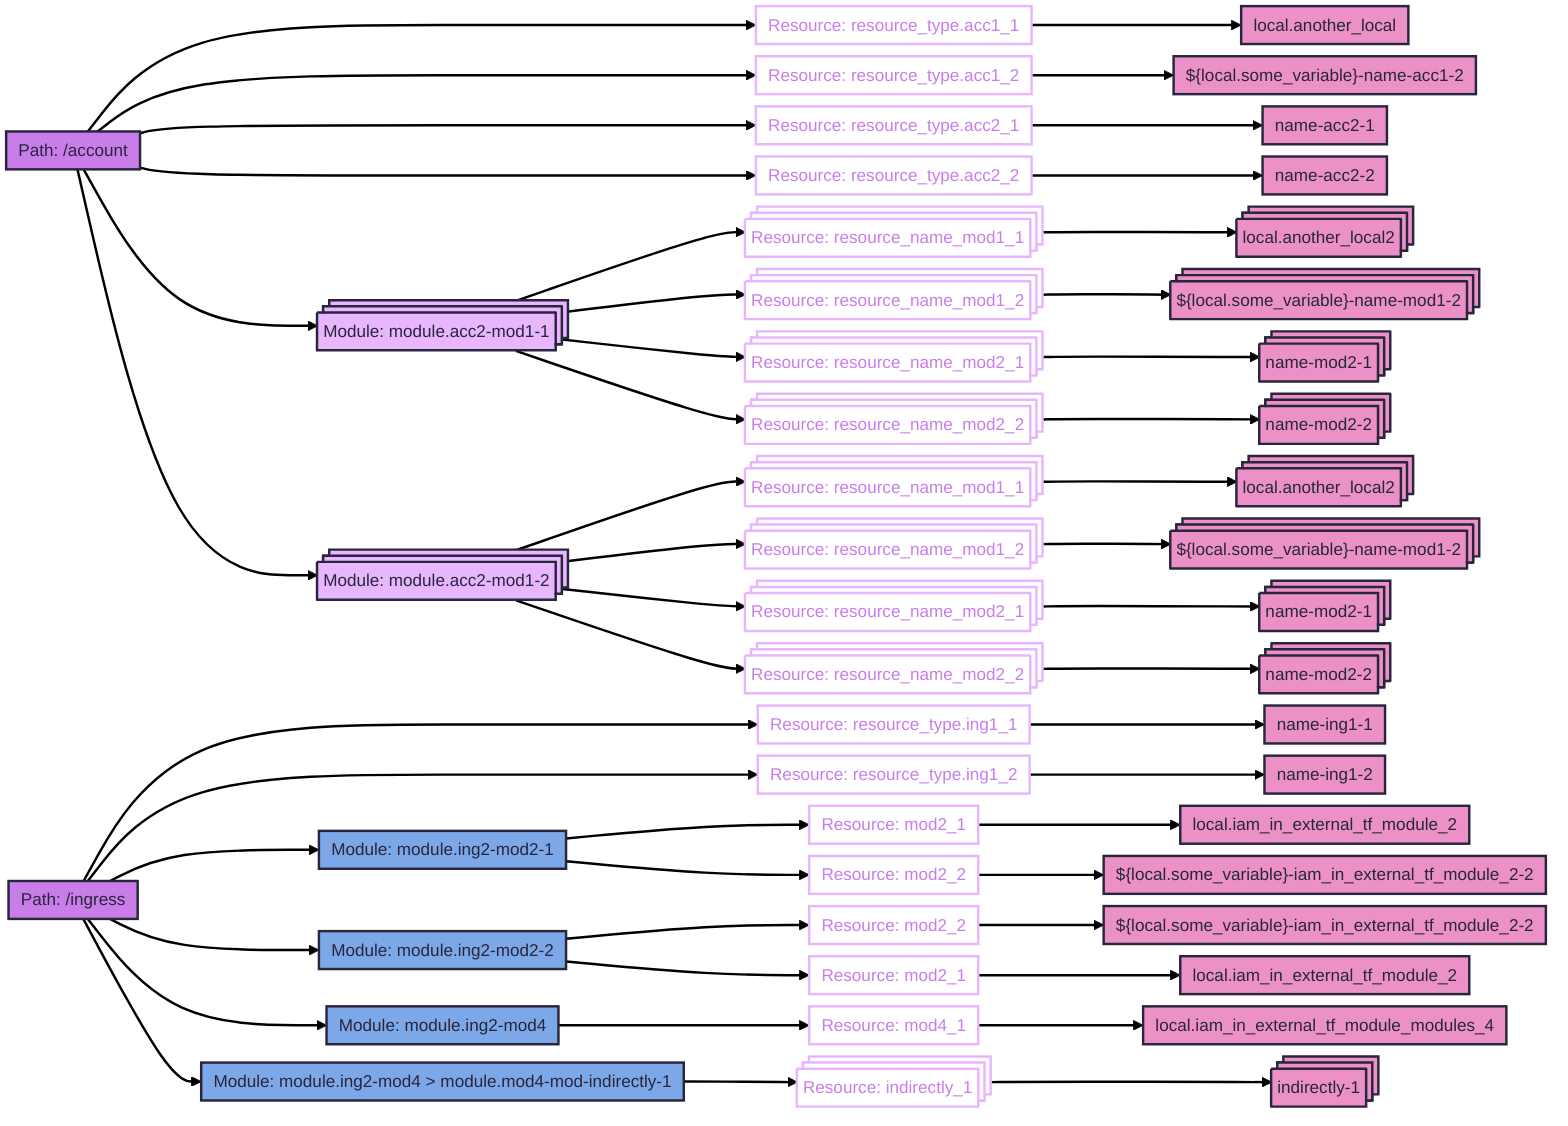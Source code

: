 ---
config:
  theme: redux
  flowchart:
    diagramPadding: 5
    padding: 5
    nodeSpacing: 10
    wrappingWidth: 700
---
flowchart LR
  classDef tf-path fill:#c87de8
  classDef tf-resource-name stroke:#e7b6fc,color:#c87de8
  classDef tf-int-mod fill:#e7b6fc
  classDef tf-ext-mod fill:#7da8e8
  classDef tf-resource-field-name fill:#eb91c7
  account["Path: /account"]:::tf-path ---> account___acc11["Resource: resource_type.acc1_1"]:::tf-resource-name --> account___acc11___FieldName["local.another_local"]:::tf-resource-field-name
  account["Path: /account"]:::tf-path ---> account___acc12["Resource: resource_type.acc1_2"]:::tf-resource-name --> account___acc12___FieldName["${local.some_variable}-name-acc1-2"]:::tf-resource-field-name
  account["Path: /account"]:::tf-path ---> account___acc21["Resource: resource_type.acc2_1"]:::tf-resource-name --> account___acc21___FieldName["name-acc2-1"]:::tf-resource-field-name
  account["Path: /account"]:::tf-path ---> account___acc22["Resource: resource_type.acc2_2"]:::tf-resource-name --> account___acc22___FieldName["name-acc2-2"]:::tf-resource-field-name
  account["Path: /account"]:::tf-path --> account___mod___accountmodulesmodule1___acc2mod11["Module: module.acc2-mod1-1"]:::tf-int-mod@{ shape: procs }
  account___mod___accountmodulesmodule1___acc2mod11["Module: module.acc2-mod1-1"]:::tf-int-mod@{ shape: procs } --> account___mod___accountmodulesmodule1___acc2mod11___resourcenamemod11["Resource: resource_name_mod1_1"]:::tf-resource-name@{ shape: procs } --> account___mod___accountmodulesmodule1___acc2mod11___resourcenamemod11___FieldName["local.another_local2"]:::tf-resource-field-name@{ shape: procs }
  account___mod___accountmodulesmodule1___acc2mod11["Module: module.acc2-mod1-1"]:::tf-int-mod@{ shape: procs } --> account___mod___accountmodulesmodule1___acc2mod11___resourcenamemod12["Resource: resource_name_mod1_2"]:::tf-resource-name@{ shape: procs } --> account___mod___accountmodulesmodule1___acc2mod11___resourcenamemod12___FieldName["${local.some_variable}-name-mod1-2"]:::tf-resource-field-name@{ shape: procs }
  account___mod___accountmodulesmodule1___acc2mod11["Module: module.acc2-mod1-1"]:::tf-int-mod@{ shape: procs } --> account___mod___accountmodulesmodule1___acc2mod11___resourcenamemod21["Resource: resource_name_mod2_1"]:::tf-resource-name@{ shape: procs } --> account___mod___accountmodulesmodule1___acc2mod11___resourcenamemod21___FieldName["name-mod2-1"]:::tf-resource-field-name@{ shape: procs }
  account___mod___accountmodulesmodule1___acc2mod11["Module: module.acc2-mod1-1"]:::tf-int-mod@{ shape: procs } --> account___mod___accountmodulesmodule1___acc2mod11___resourcenamemod22["Resource: resource_name_mod2_2"]:::tf-resource-name@{ shape: procs } --> account___mod___accountmodulesmodule1___acc2mod11___resourcenamemod22___FieldName["name-mod2-2"]:::tf-resource-field-name@{ shape: procs }
  account["Path: /account"]:::tf-path --> account___mod___accountmodulesmodule1___acc2mod12["Module: module.acc2-mod1-2"]:::tf-int-mod@{ shape: procs }
  account___mod___accountmodulesmodule1___acc2mod12["Module: module.acc2-mod1-2"]:::tf-int-mod@{ shape: procs } --> account___mod___accountmodulesmodule1___acc2mod12___resourcenamemod11["Resource: resource_name_mod1_1"]:::tf-resource-name@{ shape: procs } --> account___mod___accountmodulesmodule1___acc2mod12___resourcenamemod11___FieldName["local.another_local2"]:::tf-resource-field-name@{ shape: procs }
  account___mod___accountmodulesmodule1___acc2mod12["Module: module.acc2-mod1-2"]:::tf-int-mod@{ shape: procs } --> account___mod___accountmodulesmodule1___acc2mod12___resourcenamemod12["Resource: resource_name_mod1_2"]:::tf-resource-name@{ shape: procs } --> account___mod___accountmodulesmodule1___acc2mod12___resourcenamemod12___FieldName["${local.some_variable}-name-mod1-2"]:::tf-resource-field-name@{ shape: procs }
  account___mod___accountmodulesmodule1___acc2mod12["Module: module.acc2-mod1-2"]:::tf-int-mod@{ shape: procs } --> account___mod___accountmodulesmodule1___acc2mod12___resourcenamemod21["Resource: resource_name_mod2_1"]:::tf-resource-name@{ shape: procs } --> account___mod___accountmodulesmodule1___acc2mod12___resourcenamemod21___FieldName["name-mod2-1"]:::tf-resource-field-name@{ shape: procs }
  account___mod___accountmodulesmodule1___acc2mod12["Module: module.acc2-mod1-2"]:::tf-int-mod@{ shape: procs } --> account___mod___accountmodulesmodule1___acc2mod12___resourcenamemod22["Resource: resource_name_mod2_2"]:::tf-resource-name@{ shape: procs } --> account___mod___accountmodulesmodule1___acc2mod12___resourcenamemod22___FieldName["name-mod2-2"]:::tf-resource-field-name@{ shape: procs }
  ingress["Path: /ingress"]:::tf-path ---> ingress___ing11["Resource: resource_type.ing1_1"]:::tf-resource-name --> ingress___ing11___FieldName["name-ing1-1"]:::tf-resource-field-name
  ingress["Path: /ingress"]:::tf-path ---> ingress___ing12["Resource: resource_type.ing1_2"]:::tf-resource-name --> ingress___ing12___FieldName["name-ing1-2"]:::tf-resource-field-name
  ingress["Path: /ingress"]:::tf-path --> ingress___mod___root___ing2mod21["Module: module.ing2-mod2-1"]:::tf-ext-mod
  ingress___mod___root___ing2mod21["Module: module.ing2-mod2-1"]:::tf-ext-mod --> ingress___mod___root___ing2mod21___mod21["Resource: mod2_1"]:::tf-resource-name --> ingress___mod___root___ing2mod21___mod21___FieldName["local.iam_in_external_tf_module_2"]:::tf-resource-field-name
  ingress___mod___root___ing2mod21["Module: module.ing2-mod2-1"]:::tf-ext-mod --> ingress___mod___root___ing2mod21___mod22["Resource: mod2_2"]:::tf-resource-name --> ingress___mod___root___ing2mod21___mod22___FieldName["${local.some_variable}-iam_in_external_tf_module_2-2"]:::tf-resource-field-name
  ingress["Path: /ingress"]:::tf-path --> ingress___mod___root___ing2mod22["Module: module.ing2-mod2-2"]:::tf-ext-mod
  ingress___mod___root___ing2mod22["Module: module.ing2-mod2-2"]:::tf-ext-mod --> ingress___mod___root___ing2mod22___mod22["Resource: mod2_2"]:::tf-resource-name --> ingress___mod___root___ing2mod22___mod22___FieldName["${local.some_variable}-iam_in_external_tf_module_2-2"]:::tf-resource-field-name
  ingress___mod___root___ing2mod22["Module: module.ing2-mod2-2"]:::tf-ext-mod --> ingress___mod___root___ing2mod22___mod21["Resource: mod2_1"]:::tf-resource-name --> ingress___mod___root___ing2mod22___mod21___FieldName["local.iam_in_external_tf_module_2"]:::tf-resource-field-name
  ingress["Path: /ingress"]:::tf-path --> ingress___mod___root___ing2mod4["Module: module.ing2-mod4"]:::tf-ext-mod
  ingress___mod___root___ing2mod4["Module: module.ing2-mod4"]:::tf-ext-mod --> ingress___mod___root___ing2mod4___mod41["Resource: mod4_1"]:::tf-resource-name --> ingress___mod___root___ing2mod4___mod41___FieldName["local.iam_in_external_tf_module_modules_4"]:::tf-resource-field-name
  ingress["Path: /ingress"]:::tf-path --> ingress___mod___root___ing2mod4___mod4modindirectly1["Module: module.ing2-mod4 > module.mod4-mod-indirectly-1"]:::tf-ext-mod
  ingress___mod___root___ing2mod4___mod4modindirectly1["Module: module.ing2-mod4 > module.mod4-mod-indirectly-1"]:::tf-ext-mod --> ingress___mod___root___ing2mod4___mod4modindirectly1___indirectly1["Resource: indirectly_1"]:::tf-resource-name@{ shape: procs } --> ingress___mod___root___ing2mod4___mod4modindirectly1___indirectly1___FieldName["indirectly-1"]:::tf-resource-field-name@{ shape: procs }
